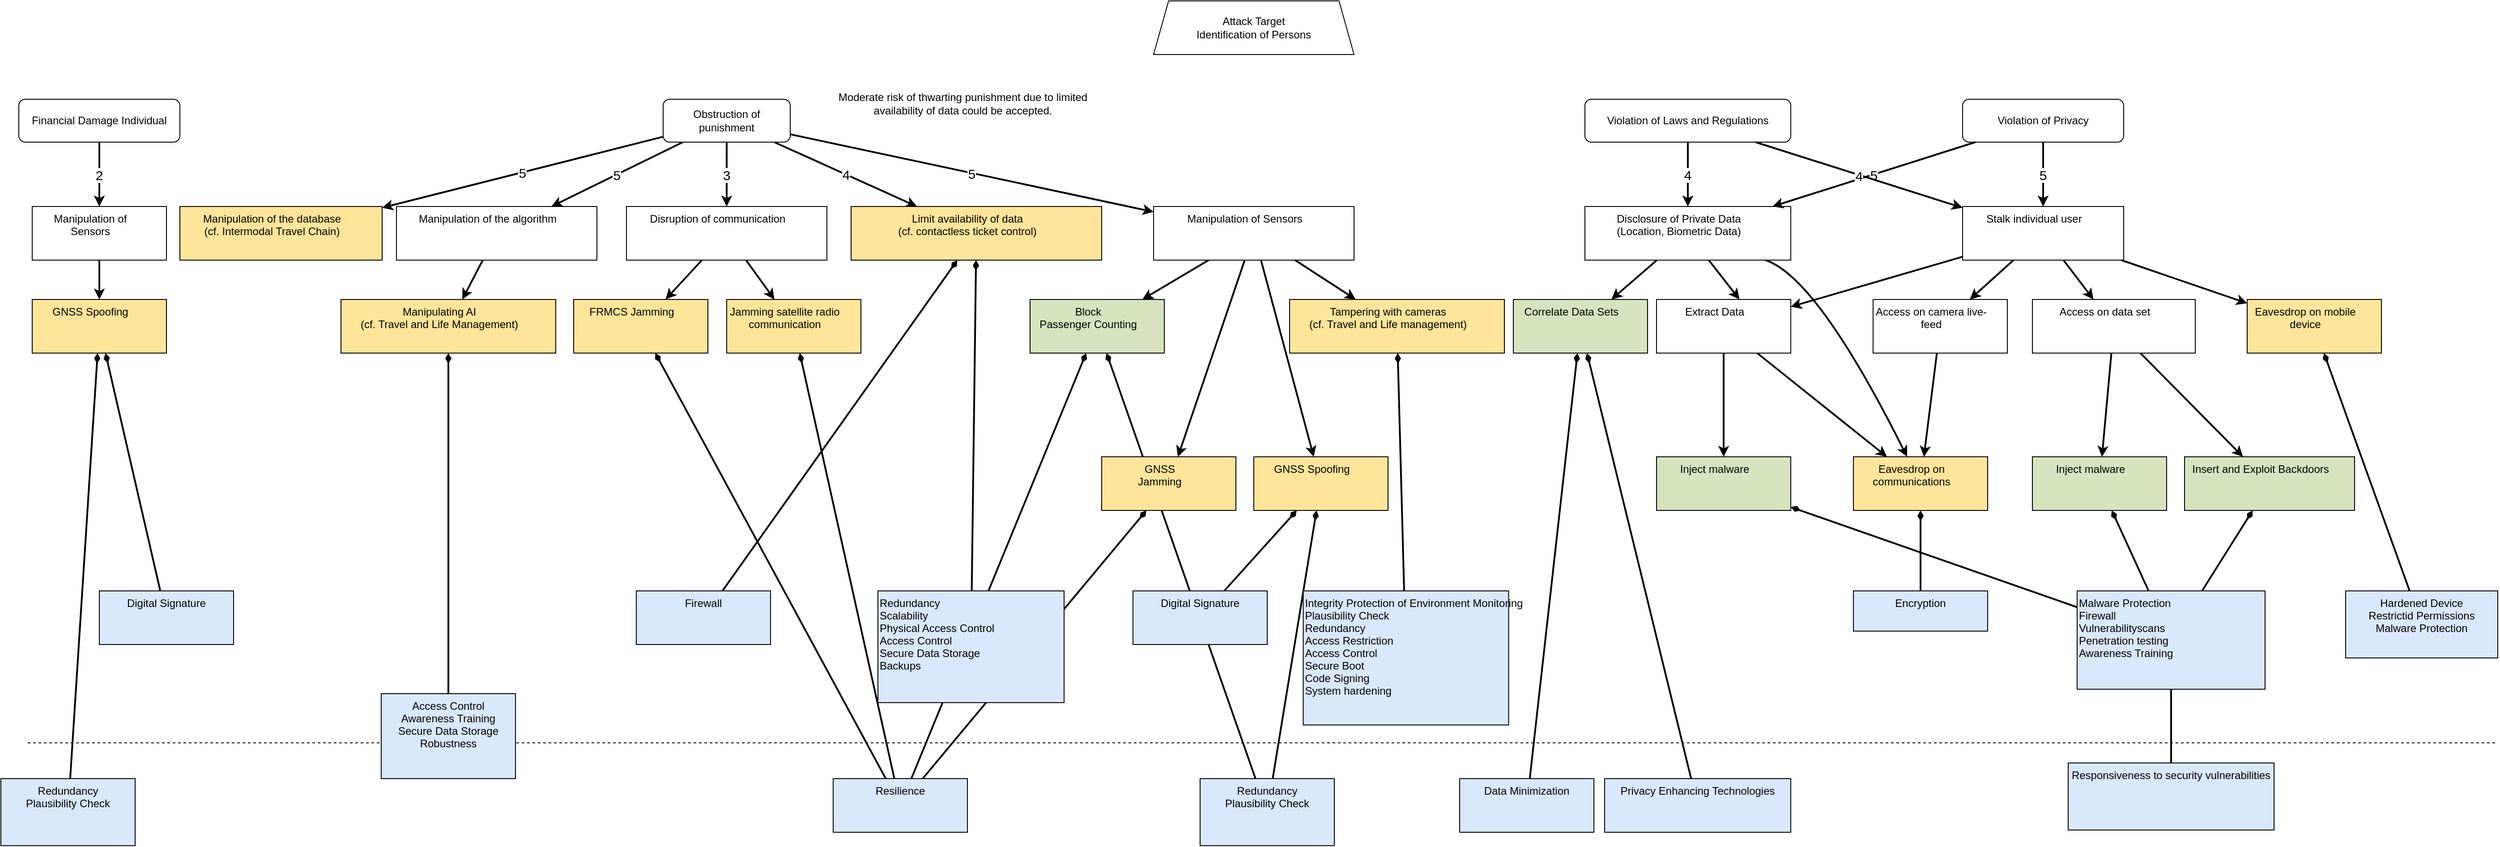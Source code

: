 <mxfile compressed="false" version="22.1.16" type="device">
  <diagram id="RxJtX9lFTIAGIyw0CZ4D" name="Page-1">
    <mxGraphModel dx="1434" dy="836" grid="1" gridSize="10" guides="1" tooltips="1" connect="1" arrows="1" fold="1" page="1" pageScale="1" pageWidth="850" pageHeight="1100" math="0" shadow="0">
      <root>
        <object tooltip="" id="0">
          <ag_global_attributes>
            <ag_global_attribute name="Resources" value="" iconName="hammer" min="0" max="5" />
            <ag_global_attribute name="Knowledge" value="" iconName="lightbulb" min="0" max="5" />
            <ag_global_attribute name="Location" value="" iconName="map_pin_ellipse" min="0" max="1" />
            <ag_global_attribute name="Impact" value="" iconName="flame" min="0" max="5" />
          </ag_global_attributes>
          <ag_attributes />
          <ag_computed_attributes />
          <ag_aggregation_functions>
            <ag_aggregation_function name="default" id="6b1d22791hih8" default="activity_w;link" fn="function (collection) { &#10;    var result = null; &#10;    if (collection.childAttributes.length == 1) { &#10;        result = collection.childAttributes[0].attributes;&#10;        result._marking = collection.childAttributes[0].id;&#10;    } else { &#10;        var candidates = []; &#10;        var worstValue = 0; &#10;        collection.childAttributes.forEach(function(child) { &#10;            var value = parseInt(child.computedAttribute); &#10;            if (value &gt; worstValue) { &#10;                worstValue = value; &#10;                candidates = []; &#10;                candidates.push(child); &#10;            } else if (value == worstValue) { &#10;                candidates.push(child); &#10;            } &#10;        }); &#10;        var tiebreaker = function(candidates, name, max) { &#10;            var min_value = max; &#10;            candidates.forEach(function(node) { &#10;                min_value = Math.min(min_value, node.attributes[name]); &#10;            }); &#10;            result = []; &#10;            candidates.forEach(function(node) { &#10;                if (node.attributes[name] == min_value) { &#10;                    result.push(node); &#10;                } &#10;            }); &#10;            return result; &#10;        }; &#10;        if (candidates.length &gt; 1) { &#10;            candidates = tiebreaker(candidates, &quot;Resources&quot;, collection.globalAttributes[&quot;Resources&quot;].max); &#10;            if (candidates.length &gt; 1) { &#10;                candidates = tiebreaker(candidates, &quot;Knowledge&quot;, collection.globalAttributes[&quot;Knowledge&quot;].max); &#10;            } &#10;        } &#10;        result = candidates[0].attributes;&#10;        result._marking = candidates[0].id;&#10;    } &#10;    return result; &#10;}" />
            <ag_aggregation_function name="AND" id="gf0d4f199018" default="and" fn="function (collection) { &#10;    var result = {}; &#10;    var ids = [];&#10;    collection.childAttributes.forEach(function(child) { &#10;    for (var attribute in child.attributes) { &#10;            if (attribute in result) { &#10;                result[attribute] += parseInt(child.attributes[attribute]); &#10;            } else { &#10;                result[attribute] = parseInt(child.attributes[attribute]); &#10;            } &#10;        }&#10;        ids.push(child.id);&#10;    }); &#10;    for (var attribute in result) { &#10;        if (attribute in collection.globalAttributes) { &#10;            result[attribute] = Math.min(collection.globalAttributes[attribute].max, result[attribute]); &#10;        } &#10;    }&#10;    result._marking = ids.join(&quot;;&quot;);&#10;    return result; &#10;}" />
            <ag_aggregation_function name="Security Control" id="73f575i0ghij5" default="activity_g;activity_y" fn="function (collection) { &#10;    var result = {}; &#10;    for (var attribute in collection.localAttributes) { &#10;        result[attribute] = parseInt(collection.localAttributes[attribute]); &#10;    } &#10;    collection.childAttributes.forEach(function(child) { &#10;        for (var attribute in child.attributes) { &#10;            if (attribute in collection.globalAttributes) { &#10;                if (attribute in result) { &#10;                    result[attribute] += parseInt(child.attributes[attribute]); &#10;                } &#10;            } &#10;        } &#10;    }); &#10;    for (var attribute in result) { &#10;        if (attribute in collection.globalAttributes) { &#10;            result[attribute] = Math.min(collection.globalAttributes[attribute].max, result[attribute]); &#10;        } &#10;    } &#10;    return result; &#10;}" />
            <ag_aggregation_function name="Risk" id="egf49jfgj408" default="consequence" fn="function (collection) {  &#10;    var maxRisk = &quot;L&quot;; &#10;    var matrix = [ &#10;        [&quot;L&quot;, &quot;L&quot;, &quot;L&quot;, &quot;L&quot;, &quot;L&quot;], &#10;        [&quot;L&quot;, &quot;L&quot;, &quot;M&quot;, &quot;M&quot;, &quot;M&quot;], &#10;        [&quot;L&quot;, &quot;M&quot;, &quot;M&quot;, &quot;S&quot;, &quot;S&quot;], &#10;        [&quot;L&quot;, &quot;M&quot;, &quot;S&quot;, &quot;V&quot;, &quot;V&quot;], &#10;        [&quot;L&quot;, &quot;M&quot;, &quot;S&quot;, &quot;V&quot;, &quot;V&quot;], &#10;    ];&#10;    var updatedImpacts = [];&#10;    var ids = [];&#10; &#10;    var compareRisk = function(risk1, risk2) { &#10;        /*&#10;        * Returns:&#10;        *  - Null: if one of the parameters is not a character representing a risk&#10;        *  - Negativ integer: if risk1 &lt; risk2&#10;        *  - Zero: if risks are equal&#10;        *  - Positive integer: if risk1 &gt; risk2&#10;        */&#10;        var values = [&quot;L&quot;, &quot;M&quot;, &quot;S&quot;, &quot;V&quot;]; &#10;        var index_risk1 = values.indexOf(risk1); &#10;        var index_risk2 = values.indexOf(risk2); &#10; &#10;        if (index_risk1 == -1 || index_risk2 == -1) { &#10;            return null; &#10;        } &#10;        return index_risk1 - index_risk2; &#10; &#10;    } &#10;     &#10;    collection.childAttributes.forEach(function(child) {  &#10;        var impact = 1;  &#10;        if (child.edgeWeight !== null) {  &#10;            impact = parseInt(child.edgeWeight);  &#10;        }&#10;        var _impact = parseInt(child.attributes._impact) || 0;&#10;        impact = Math.max(impact - _impact, 1);&#10;        updatedImpacts.push(child.id + ':' + impact);&#10;        var af = parseInt(child.computedAttribute) || parseInt(child.attributes._af);&#10;        risk = matrix[af - 1][impact - 1];&#10;        result = compareRisk(risk, maxRisk);&#10;        if (result &gt; 0) { &#10;            maxRisk = risk;&#10;            ids = [child.id];&#10;        } else if (result == 0){&#10;            ids.push(child.id);&#10;        }&#10;    });  &#10;  &#10;    var result = {'_risk': maxRisk, &quot;_marking&quot;: ids.join(&quot;;&quot;)};&#10;    if (updatedImpacts.length &gt; 0) {&#10;        result._weight = updatedImpacts.join(';');&#10;    }&#10;    return result;&#10;}" />
            <ag_aggregation_function name="Impact" id="397423adceb0f" default="" fn="function(collection) {&#10;    var impact = 0;&#10;    var result = {}&#10;    &#10;    collection.childAttributes.forEach(function(child) {&#10;        if (&quot;Impact&quot; in child.attributes) {&#10;            impact += parseInt(child.attributes[&quot;Impact&quot;]);&#10;        } else if (&quot;Resources&quot; in child.attributes &amp;&amp; &quot;Knowledge&quot; in child.attributes &amp;&amp; &quot;Location&quot; in child.attributes) {&#10;            result._af = child.computedAttribute&#10;            result._marking = child.id;&#10;        }&#10;    });&#10;    result._impact = Math.min(impact, collection.globalAttributes[&quot;Impact&quot;].max);&#10;    &#10;    return result;&#10;}" />
          </ag_aggregation_functions>
          <ag_computed_attributes_functions>
            <ag_computed_attributes_function name="default" id="dbg60ff69g9a" default="activity_w;activity_g;activity_y" fn="function (collection) { &#10;    var colorMatrix = {&#10;        5: {&quot;fillColor&quot;: &quot;#cc0000&quot;, &quot;fontColor&quot;: &quot;#ffffff&quot;},&#10;        4: {&quot;fillColor&quot;: &quot;#ff4000&quot;, &quot;fontColor&quot;: &quot;#ffffff&quot;},&#10;        3: {&quot;fillColor&quot;: &quot;#ffdd00&quot;, &quot;fontColor&quot;: &quot;#000000&quot;},&#10;        2: {&quot;fillColor&quot;: &quot;#d4ff00&quot;, &quot;fontColor&quot;: &quot;#000000&quot;},&#10;        1: {&quot;fillColor&quot;: &quot;#40ff00&quot;, &quot;fontColor&quot;: &quot;#000000&quot;}&#10;    }&#10;    var matrix = [ &#10;        [5, 5, 4, 3, 2], &#10;        [5, 4, 4, 3, 2], &#10;        [5, 4, 4, 3, 2], &#10;        [4, 3, 3, 2, 1], &#10;        [3, 2, 2, 1, 1], &#10;    ];&#10;    var result = {};&#10;    &#10;    if (&quot;Knowledge&quot; in collection.cellAttributes &amp;&amp; &quot;Resources&quot; in collection.cellAttributes) {&#10;        var knowledgeIndex = parseInt(collection.cellAttributes[&quot;Knowledge&quot;]) - 1; &#10;        var resourcesIndex = parseInt(collection.cellAttributes[&quot;Resources&quot;]) - 1;&#10;        &#10;        var value = Math.min(5, &#10;            Math.max(collection.globalAttributes[&quot;Location&quot;].max, &#10;                Math.max( matrix[knowledgeIndex][resourcesIndex] - parseInt(collection.cellAttributes[&quot;Location&quot;])) &#10;            ));&#10;        result = colorMatrix[value] || result;&#10;        result[&quot;value&quot;] = value;&#10;    }&#10;    &#10;    return result;&#10;}" />
            <ag_computed_attributes_function name="Risk" id="6c831697g9i0a" default="" fn="function(collection){&#10;    var riskMatrix = {&#10;        &quot;V&quot;: {&quot;fillColor&quot;: &quot;#cc0000&quot;, &quot;fontColor&quot;: &quot;#ffffff&quot;},&#10;        &quot;S&quot;: {&quot;fillColor&quot;: &quot;#ff4000&quot;, &quot;fontColor&quot;: &quot;#ffffff&quot;},&#10;        &quot;M&quot;: {&quot;fillColor&quot;: &quot;#ffdd00&quot;, &quot;fontColor&quot;: &quot;#000000&quot;},&#10;        &quot;L&quot;: {&quot;fillColor&quot;: &quot;#40ff00&quot;, &quot;fontColor&quot;: &quot;#000000&quot;},&#10;    };&#10;    var result = {};&#10;    &#10;    if (&quot;_risk&quot; in collection.cellAttributes) {&#10;        var risk = collection.cellAttributes[&quot;_risk&quot;];&#10;        result = riskMatrix[risk] || result;&#10;        result[&quot;value&quot;] = risk;&#10;    }&#10;    &#10;    return result; &#10;}" />
          </ag_computed_attributes_functions>
          <mxCell />
        </object>
        <object id="1">
          <ag_attributes />
          <ag_computed_attributes />
          <mxCell parent="0" />
        </object>
        <object label="Attack Target&#10;Identification of Persons" id="ji5RjDv_zK_iG7Rdj1NN-1">
          <ag_attributes />
          <ag_computed_attributes />
          <mxCell style="whiteSpace=wrap;shape=trapezoid;size=0.075;" parent="1" vertex="1">
            <mxGeometry x="1298" y="90" width="224" height="60" as="geometry" />
          </mxCell>
        </object>
        <object label="Violation of Laws and Regulations" id="ji5RjDv_zK_iG7Rdj1NN-2">
          <ag_attributes _risk="L" _marking="ji5RjDv_zK_iG7Rdj1NN-17;ji5RjDv_zK_iG7Rdj1NN-5" _weight="ji5RjDv_zK_iG7Rdj1NN-17:4;ji5RjDv_zK_iG7Rdj1NN-5:4" />
          <ag_computed_attributes fillColor="#40ff00" fontColor="#000000" value="L" />
          <ag_aggregation_function_reference ag_aggregation_function_reference="egf49jfgj408" />
          <ag_computed_attributes_function_reference ag_computed_attributes_function_reference="6c831697g9i0a" />
          <mxCell style="verticalAlign=middle;align=center;fillColor=#FFFFFF;gradientColor=none;labelBackgroundColor=none;rounded=1;whiteSpace=wrap;shape=attackgraphs.node;" parent="1" vertex="1">
            <mxGeometry x="1780" y="200" width="230" height="48" as="geometry" />
          </mxCell>
        </object>
        <object label="Violation of Privacy" id="ji5RjDv_zK_iG7Rdj1NN-3">
          <ag_attributes _risk="L" _marking="ji5RjDv_zK_iG7Rdj1NN-5;ji5RjDv_zK_iG7Rdj1NN-17" _weight="ji5RjDv_zK_iG7Rdj1NN-5:5;ji5RjDv_zK_iG7Rdj1NN-17:5" />
          <ag_computed_attributes fillColor="#40ff00" fontColor="#000000" value="L" />
          <ag_aggregation_function_reference ag_aggregation_function_reference="egf49jfgj408" />
          <ag_computed_attributes_function_reference ag_computed_attributes_function_reference="6c831697g9i0a" />
          <mxCell style="verticalAlign=middle;align=center;fillColor=#FFFFFF;gradientColor=none;labelBackgroundColor=none;rounded=1;whiteSpace=wrap;shape=attackgraphs.node;" parent="1" vertex="1">
            <mxGeometry x="2202" y="200" width="180" height="48" as="geometry" />
          </mxCell>
        </object>
        <object label="Stalk individual user" id="ji5RjDv_zK_iG7Rdj1NN-5">
          <ag_attributes label="NaN" Resources="5" Knowledge="5" Location="0" _marking="ji5RjDv_zK_iG7Rdj1NN-6" />
          <ag_computed_attributes fillColor="#40ff00" fontColor="#000000" value="1" />
          <ag_aggregation_function_reference ag_aggregation_function_reference="6b1d22791hih8" />
          <ag_computed_attributes_function_reference ag_computed_attributes_function_reference="dbg60ff69g9a" />
          <mxCell style="verticalAlign=top;align=center;fillColor=#FFFFFF;gradientColor=none;labelBackgroundColor=none;rounded=0;whiteSpace=wrap;shape=attackgraphs.node;spacingRight=20;" parent="1" vertex="1">
            <mxGeometry x="2202" y="320" width="180" height="60" as="geometry" />
          </mxCell>
        </object>
        <object label="Access on camera live-feed" id="ji5RjDv_zK_iG7Rdj1NN-6">
          <ag_attributes label="NaN" Resources="5" Knowledge="5" Location="0" _marking="ji5RjDv_zK_iG7Rdj1NN-10" />
          <ag_computed_attributes fillColor="#40ff00" fontColor="#000000" value="1" />
          <ag_aggregation_function_reference ag_aggregation_function_reference="6b1d22791hih8" />
          <ag_computed_attributes_function_reference ag_computed_attributes_function_reference="dbg60ff69g9a" />
          <mxCell style="verticalAlign=top;align=center;fillColor=#FFFFFF;gradientColor=none;labelBackgroundColor=none;rounded=0;whiteSpace=wrap;shape=attackgraphs.node;spacingRight=20;" parent="1" vertex="1">
            <mxGeometry x="2102" y="424" width="150" height="60" as="geometry" />
          </mxCell>
        </object>
        <object label="Access on data set" id="ji5RjDv_zK_iG7Rdj1NN-7">
          <ag_attributes label="NaN" Resources="5" Knowledge="5" Location="0" _marking="ji5RjDv_zK_iG7Rdj1NN-13" />
          <ag_computed_attributes fillColor="#40ff00" fontColor="#000000" value="1" />
          <ag_aggregation_function_reference ag_aggregation_function_reference="6b1d22791hih8" />
          <ag_computed_attributes_function_reference ag_computed_attributes_function_reference="dbg60ff69g9a" />
          <mxCell style="verticalAlign=top;align=center;fillColor=#FFFFFF;gradientColor=none;labelBackgroundColor=none;rounded=0;whiteSpace=wrap;shape=attackgraphs.node;spacingRight=20;" parent="1" vertex="1">
            <mxGeometry x="2280" y="424" width="182" height="60" as="geometry" />
          </mxCell>
        </object>
        <object label="" id="ji5RjDv_zK_iG7Rdj1NN-8">
          <ag_attributes />
          <ag_computed_attributes />
          <mxCell style="endArrow=classic;rounded=0;strokeWidth=2;strokeColor=#000000;verticalAlign=top;spacingRight=20;" parent="1" source="ji5RjDv_zK_iG7Rdj1NN-5" target="ji5RjDv_zK_iG7Rdj1NN-6" edge="1">
            <mxGeometry width="50" height="50" relative="1" as="geometry">
              <mxPoint x="2212" y="266" as="sourcePoint" />
              <mxPoint x="2212" y="328" as="targetPoint" />
            </mxGeometry>
          </mxCell>
        </object>
        <object label="" id="ji5RjDv_zK_iG7Rdj1NN-9">
          <ag_attributes />
          <ag_computed_attributes />
          <mxCell style="endArrow=classic;rounded=0;strokeWidth=2;strokeColor=#000000;verticalAlign=top;spacingRight=20;" parent="1" source="ji5RjDv_zK_iG7Rdj1NN-5" target="ji5RjDv_zK_iG7Rdj1NN-7" edge="1">
            <mxGeometry width="50" height="50" relative="1" as="geometry">
              <mxPoint x="2210.154" y="376" as="sourcePoint" />
              <mxPoint x="2203.846" y="458" as="targetPoint" />
            </mxGeometry>
          </mxCell>
        </object>
        <object label="Eavesdrop on communications" Resources="3" Knowledge="3" Location="0" id="ji5RjDv_zK_iG7Rdj1NN-10">
          <ag_attributes label="NaN" Resources="5" Knowledge="5" Location="0" />
          <ag_computed_attributes fillColor="#40ff00" fontColor="#000000" value="1" />
          <ag_computed_attributes_function_reference ag_computed_attributes_function_reference="dbg60ff69g9a" />
          <ag_aggregation_function_reference ag_aggregation_function_reference="73f575i0ghij5" />
          <mxCell style="verticalAlign=top;align=center;fillColor=#fee599;gradientColor=none;labelBackgroundColor=none;rounded=0;whiteSpace=wrap;shape=attackgraphs.node;spacingRight=20;" parent="1" vertex="1">
            <mxGeometry x="2080" y="600" width="150" height="60" as="geometry" />
          </mxCell>
        </object>
        <object label="" id="ji5RjDv_zK_iG7Rdj1NN-11">
          <ag_attributes />
          <ag_computed_attributes />
          <mxCell style="endArrow=classic;rounded=0;strokeWidth=2;strokeColor=#000000;verticalAlign=top;spacingRight=20;" parent="1" source="ji5RjDv_zK_iG7Rdj1NN-6" target="ji5RjDv_zK_iG7Rdj1NN-10" edge="1">
            <mxGeometry width="50" height="50" relative="1" as="geometry">
              <mxPoint x="2283.25" y="378" as="sourcePoint" />
              <mxPoint x="2220.75" y="458" as="targetPoint" />
            </mxGeometry>
          </mxCell>
        </object>
        <object label="Insert and Exploit Backdoors" Resources="3" Knowledge="3" Location="0" id="ji5RjDv_zK_iG7Rdj1NN-12">
          <ag_attributes label="NaN" Resources="5" Knowledge="5" Location="0" />
          <ag_computed_attributes fillColor="#40ff00" fontColor="#000000" value="1" />
          <ag_computed_attributes_function_reference ag_computed_attributes_function_reference="dbg60ff69g9a" />
          <ag_aggregation_function_reference ag_aggregation_function_reference="73f575i0ghij5" />
          <mxCell style="verticalAlign=top;align=center;fillColor=#d7e3bf;gradientColor=none;labelBackgroundColor=none;rounded=0;whiteSpace=wrap;shape=attackgraphs.node;spacingRight=20;" parent="1" vertex="1">
            <mxGeometry x="2450" y="600" width="190" height="60" as="geometry" />
          </mxCell>
        </object>
        <object label="Inject malware" Resources="3" Knowledge="3" Location="0" id="ji5RjDv_zK_iG7Rdj1NN-13">
          <ag_attributes label="NaN" Resources="5" Knowledge="5" Location="0" />
          <ag_computed_attributes fillColor="#40ff00" fontColor="#000000" value="1" />
          <ag_computed_attributes_function_reference ag_computed_attributes_function_reference="dbg60ff69g9a" />
          <ag_aggregation_function_reference ag_aggregation_function_reference="73f575i0ghij5" />
          <mxCell style="verticalAlign=top;align=center;fillColor=#d7e3bf;gradientColor=none;labelBackgroundColor=none;rounded=0;whiteSpace=wrap;shape=attackgraphs.node;spacingRight=20;" parent="1" vertex="1">
            <mxGeometry x="2280" y="600" width="150" height="60" as="geometry" />
          </mxCell>
        </object>
        <object label="" id="ji5RjDv_zK_iG7Rdj1NN-14">
          <ag_attributes />
          <ag_computed_attributes />
          <mxCell style="endArrow=classic;rounded=0;strokeWidth=2;strokeColor=#000000;verticalAlign=top;spacingRight=20;" parent="1" source="ji5RjDv_zK_iG7Rdj1NN-7" target="ji5RjDv_zK_iG7Rdj1NN-13" edge="1">
            <mxGeometry width="50" height="50" relative="1" as="geometry">
              <mxPoint x="2202" y="506" as="sourcePoint" />
              <mxPoint x="2202" y="569" as="targetPoint" />
            </mxGeometry>
          </mxCell>
        </object>
        <object label="" id="ji5RjDv_zK_iG7Rdj1NN-15">
          <ag_attributes />
          <ag_computed_attributes />
          <mxCell style="endArrow=classic;rounded=0;strokeWidth=2;strokeColor=#000000;verticalAlign=top;spacingRight=20;" parent="1" source="ji5RjDv_zK_iG7Rdj1NN-7" target="ji5RjDv_zK_iG7Rdj1NN-12" edge="1">
            <mxGeometry width="50" height="50" relative="1" as="geometry">
              <mxPoint x="2212" y="516" as="sourcePoint" />
              <mxPoint x="2212" y="579" as="targetPoint" />
            </mxGeometry>
          </mxCell>
        </object>
        <object label="5" id="ji5RjDv_zK_iG7Rdj1NN-16">
          <ag_attributes />
          <ag_computed_attributes />
          <mxCell style="endArrow=classic;rounded=0;strokeWidth=2;strokeColor=#000000;fontSize=15;" parent="1" source="ji5RjDv_zK_iG7Rdj1NN-3" target="ji5RjDv_zK_iG7Rdj1NN-5" edge="1">
            <mxGeometry width="50" height="50" relative="1" as="geometry">
              <mxPoint x="2283.25" y="378" as="sourcePoint" />
              <mxPoint x="2220.75" y="458" as="targetPoint" />
            </mxGeometry>
          </mxCell>
        </object>
        <object label="Disclosure of Private Data&#10;(Location, Biometric Data)" id="ji5RjDv_zK_iG7Rdj1NN-17">
          <ag_attributes label="NaN" Resources="4" Knowledge="5" Location="0" _marking="ji5RjDv_zK_iG7Rdj1NN-23" />
          <ag_computed_attributes fillColor="#40ff00" fontColor="#000000" value="1" />
          <ag_aggregation_function_reference ag_aggregation_function_reference="6b1d22791hih8" />
          <ag_computed_attributes_function_reference ag_computed_attributes_function_reference="dbg60ff69g9a" />
          <mxCell style="verticalAlign=top;align=center;fillColor=#FFFFFF;gradientColor=none;labelBackgroundColor=none;rounded=0;whiteSpace=wrap;shape=attackgraphs.node;spacingRight=20;" parent="1" vertex="1">
            <mxGeometry x="1780" y="320" width="230" height="60" as="geometry" />
          </mxCell>
        </object>
        <object label="Extract Data" id="ji5RjDv_zK_iG7Rdj1NN-18">
          <ag_attributes label="NaN" Resources="5" Knowledge="5" Location="0" _marking="ji5RjDv_zK_iG7Rdj1NN-25" />
          <ag_computed_attributes fillColor="#40ff00" fontColor="#000000" value="1" />
          <ag_computed_attributes_function_reference ag_computed_attributes_function_reference="dbg60ff69g9a" />
          <ag_aggregation_function_reference ag_aggregation_function_reference="6b1d22791hih8" />
          <mxCell style="verticalAlign=top;align=center;fillColor=#FFFFFF;gradientColor=none;labelBackgroundColor=none;rounded=0;whiteSpace=wrap;shape=attackgraphs.node;spacingRight=20;" parent="1" vertex="1">
            <mxGeometry x="1860" y="424" width="150" height="60" as="geometry" />
          </mxCell>
        </object>
        <object label="" id="ji5RjDv_zK_iG7Rdj1NN-19">
          <ag_attributes />
          <ag_computed_attributes />
          <mxCell style="edgeStyle=none;startArrow=none;endArrow=classic;spacingTop=0;spacingBottom=0;spacingLeft=0;spacingRight=20;verticalAlign=top;labelBackgroundColor=#ffffff;rounded=0;align=center;entryX=0.618;entryY=0;entryDx=0;entryDy=0;entryPerimeter=0;startFill=0;endFill=1;strokeWidth=2;strokeColor=#000000;" parent="1" source="ji5RjDv_zK_iG7Rdj1NN-17" target="ji5RjDv_zK_iG7Rdj1NN-18" edge="1">
            <mxGeometry relative="1" as="geometry">
              <mxPoint y="-1" as="offset" />
              <Array as="points" />
              <mxPoint x="1613.5" y="436.5" as="sourcePoint" />
            </mxGeometry>
          </mxCell>
        </object>
        <object id="ji5RjDv_zK_iG7Rdj1NN-20">
          <ag_attributes />
          <ag_computed_attributes />
          <mxCell style="edgeStyle=none;startArrow=none;endArrow=classic;spacingTop=0;spacingBottom=0;spacingLeft=0;spacingRight=20;verticalAlign=top;labelBackgroundColor=#ffffff;startFill=0;endFill=1;strokeWidth=2;strokeColor=#000000;curved=1;" parent="1" source="ji5RjDv_zK_iG7Rdj1NN-17" target="ji5RjDv_zK_iG7Rdj1NN-10" edge="1">
            <mxGeometry relative="1" as="geometry">
              <mxPoint x="-1" y="-1" as="offset" />
              <Array as="points">
                <mxPoint x="2040" y="400" />
              </Array>
              <mxPoint x="1653.5" y="436.5" as="sourcePoint" />
              <mxPoint x="1902" y="530" as="targetPoint" />
            </mxGeometry>
          </mxCell>
        </object>
        <object label="" id="ji5RjDv_zK_iG7Rdj1NN-21">
          <ag_attributes />
          <ag_computed_attributes />
          <mxCell style="endArrow=classic;startArrow=none;startFill=0;endFill=1;strokeWidth=2;strokeColor=#000000;verticalAlign=top;spacingRight=20;" parent="1" source="ji5RjDv_zK_iG7Rdj1NN-17" target="ji5RjDv_zK_iG7Rdj1NN-23" edge="1">
            <mxGeometry width="50" height="50" relative="1" as="geometry">
              <mxPoint x="1702.5" y="458.5" as="sourcePoint" />
              <mxPoint x="2046.883" y="518.5" as="targetPoint" />
            </mxGeometry>
          </mxCell>
        </object>
        <object label="Correlate Data Sets" Resources="1" Knowledge="2" Location="0" id="ji5RjDv_zK_iG7Rdj1NN-23">
          <ag_attributes label="NaN" Resources="4" Knowledge="5" Location="0" />
          <ag_computed_attributes fillColor="#40ff00" fontColor="#000000" value="1" />
          <ag_computed_attributes_function_reference ag_computed_attributes_function_reference="dbg60ff69g9a" />
          <ag_aggregation_function_reference ag_aggregation_function_reference="73f575i0ghij5" />
          <mxCell style="verticalAlign=top;align=center;fillColor=#d7e3bf;gradientColor=none;labelBackgroundColor=none;rounded=0;whiteSpace=wrap;shape=attackgraphs.node;spacingRight=20;" parent="1" vertex="1">
            <mxGeometry x="1700" y="424" width="150" height="60" as="geometry" />
          </mxCell>
        </object>
        <object label="4" id="ji5RjDv_zK_iG7Rdj1NN-24">
          <ag_attributes />
          <ag_computed_attributes />
          <mxCell style="endArrow=classic;rounded=0;strokeWidth=2;strokeColor=#000000;fontSize=15;" parent="1" source="ji5RjDv_zK_iG7Rdj1NN-2" target="ji5RjDv_zK_iG7Rdj1NN-17" edge="1">
            <mxGeometry width="50" height="50" relative="1" as="geometry">
              <mxPoint x="2284.4" y="258" as="sourcePoint" />
              <mxPoint x="2297.6" y="330" as="targetPoint" />
            </mxGeometry>
          </mxCell>
        </object>
        <object label="Inject malware" Resources="3" Knowledge="3" Location="0" id="ji5RjDv_zK_iG7Rdj1NN-25">
          <ag_attributes label="NaN" Resources="5" Knowledge="5" Location="0" />
          <ag_computed_attributes fillColor="#40ff00" fontColor="#000000" value="1" />
          <ag_computed_attributes_function_reference ag_computed_attributes_function_reference="dbg60ff69g9a" />
          <ag_aggregation_function_reference ag_aggregation_function_reference="73f575i0ghij5" />
          <mxCell style="verticalAlign=top;align=center;fillColor=#d7e3bf;gradientColor=none;labelBackgroundColor=none;rounded=0;whiteSpace=wrap;shape=attackgraphs.node;spacingRight=20;" parent="1" vertex="1">
            <mxGeometry x="1860" y="600" width="150" height="60" as="geometry" />
          </mxCell>
        </object>
        <object label="" id="ji5RjDv_zK_iG7Rdj1NN-26">
          <ag_attributes />
          <ag_computed_attributes />
          <mxCell style="edgeStyle=none;startArrow=none;endArrow=classic;spacingTop=0;spacingBottom=0;spacingLeft=0;spacingRight=20;verticalAlign=top;labelBackgroundColor=#ffffff;rounded=0;align=center;startFill=0;endFill=1;strokeWidth=2;strokeColor=#000000;" parent="1" source="ji5RjDv_zK_iG7Rdj1NN-18" target="ji5RjDv_zK_iG7Rdj1NN-25" edge="1">
            <mxGeometry relative="1" as="geometry">
              <mxPoint y="-1" as="offset" />
              <Array as="points" />
              <mxPoint x="1936.692" y="378" as="sourcePoint" />
              <mxPoint x="1959" y="458" as="targetPoint" />
            </mxGeometry>
          </mxCell>
        </object>
        <object label="" id="ji5RjDv_zK_iG7Rdj1NN-27">
          <ag_attributes />
          <ag_computed_attributes />
          <mxCell style="edgeStyle=none;startArrow=none;endArrow=classic;spacingTop=0;spacingBottom=0;spacingLeft=0;spacingRight=20;verticalAlign=top;labelBackgroundColor=#ffffff;rounded=0;align=center;startFill=0;endFill=1;strokeWidth=2;strokeColor=#000000;" parent="1" source="ji5RjDv_zK_iG7Rdj1NN-18" target="ji5RjDv_zK_iG7Rdj1NN-10" edge="1">
            <mxGeometry relative="1" as="geometry">
              <mxPoint y="-1" as="offset" />
              <Array as="points" />
              <mxPoint x="1890" y="540" as="sourcePoint" />
              <mxPoint x="1969" y="468" as="targetPoint" />
            </mxGeometry>
          </mxCell>
        </object>
        <object label="5" id="ji5RjDv_zK_iG7Rdj1NN-28">
          <ag_attributes />
          <ag_computed_attributes />
          <mxCell style="endArrow=classic;rounded=0;strokeWidth=2;strokeColor=#000000;fontSize=15;" parent="1" source="ji5RjDv_zK_iG7Rdj1NN-3" target="ji5RjDv_zK_iG7Rdj1NN-17" edge="1">
            <mxGeometry width="50" height="50" relative="1" as="geometry">
              <mxPoint x="1930" y="258" as="sourcePoint" />
              <mxPoint x="1930" y="330" as="targetPoint" />
            </mxGeometry>
          </mxCell>
        </object>
        <object label="4" id="ji5RjDv_zK_iG7Rdj1NN-29">
          <ag_attributes />
          <ag_computed_attributes />
          <mxCell style="endArrow=classic;rounded=0;strokeWidth=2;strokeColor=#000000;fontSize=15;" parent="1" source="ji5RjDv_zK_iG7Rdj1NN-2" target="ji5RjDv_zK_iG7Rdj1NN-5" edge="1">
            <mxGeometry width="50" height="50" relative="1" as="geometry">
              <mxPoint x="1940" y="268" as="sourcePoint" />
              <mxPoint x="1940" y="340" as="targetPoint" />
            </mxGeometry>
          </mxCell>
        </object>
        <object label="" id="ji5RjDv_zK_iG7Rdj1NN-30">
          <ag_attributes />
          <ag_computed_attributes />
          <mxCell style="endArrow=classic;rounded=0;strokeWidth=2;strokeColor=#000000;verticalAlign=top;spacingRight=20;" parent="1" source="ji5RjDv_zK_iG7Rdj1NN-5" target="ji5RjDv_zK_iG7Rdj1NN-18" edge="1">
            <mxGeometry width="50" height="50" relative="1" as="geometry">
              <mxPoint x="2283.25" y="378" as="sourcePoint" />
              <mxPoint x="2220.75" y="458" as="targetPoint" />
            </mxGeometry>
          </mxCell>
        </object>
        <object label="Tampering with cameras&#10;(cf. Travel and Life management)" Resources="3" Knowledge="3" Location="0" id="ji5RjDv_zK_iG7Rdj1NN-31">
          <ag_attributes label="NaN" Resources="5" Knowledge="5" Location="0" />
          <ag_computed_attributes fillColor="#40ff00" fontColor="#000000" value="1" />
          <ag_aggregation_function_reference ag_aggregation_function_reference="73f575i0ghij5" />
          <ag_computed_attributes_function_reference ag_computed_attributes_function_reference="dbg60ff69g9a" />
          <mxCell style="verticalAlign=top;align=center;fillColor=#fee599;gradientColor=none;labelBackgroundColor=none;rounded=0;whiteSpace=wrap;shape=attackgraphs.node;spacingRight=20;" parent="1" vertex="1">
            <mxGeometry x="1450" y="424" width="240" height="60" as="geometry" />
          </mxCell>
        </object>
        <object label="Limit availability of data&#10;(cf. contactless ticket control)" Resources="2" Knowledge="2" Location="0" id="ji5RjDv_zK_iG7Rdj1NN-32">
          <ag_attributes label="NaN" Resources="5" Knowledge="4" Location="0" />
          <ag_computed_attributes fillColor="#40ff00" fontColor="#000000" value="1" />
          <ag_aggregation_function_reference ag_aggregation_function_reference="73f575i0ghij5" />
          <ag_computed_attributes_function_reference ag_computed_attributes_function_reference="dbg60ff69g9a" />
          <ag_enabled ag_enabled="1" />
          <mxCell style="verticalAlign=top;align=center;fillColor=#fee599;gradientColor=none;labelBackgroundColor=none;rounded=0;whiteSpace=wrap;shape=attackgraphs.node;spacingRight=20;" parent="1" vertex="1">
            <mxGeometry x="960" y="320" width="280" height="60" as="geometry" />
          </mxCell>
        </object>
        <object label="5" id="ji5RjDv_zK_iG7Rdj1NN-41">
          <ag_attributes />
          <ag_computed_attributes />
          <mxCell style="endArrow=classic;rounded=0;strokeWidth=2;strokeColor=#000000;fontSize=15;" parent="1" source="ji5RjDv_zK_iG7Rdj1NN-4" target="ji5RjDv_zK_iG7Rdj1NN-71" edge="1">
            <mxGeometry width="50" height="50" relative="1" as="geometry">
              <mxPoint x="1358.745" y="270" as="sourcePoint" />
              <mxPoint x="940" y="512" as="targetPoint" />
            </mxGeometry>
          </mxCell>
        </object>
        <object label="4" id="ji5RjDv_zK_iG7Rdj1NN-42">
          <ag_attributes />
          <ag_computed_attributes />
          <mxCell style="endArrow=classic;rounded=0;strokeWidth=2;strokeColor=#000000;fontSize=15;html=1;" parent="1" source="ji5RjDv_zK_iG7Rdj1NN-4" target="ji5RjDv_zK_iG7Rdj1NN-32" edge="1">
            <mxGeometry width="50" height="50" relative="1" as="geometry">
              <mxPoint x="1315" y="270" as="sourcePoint" />
              <mxPoint x="1790" y="342" as="targetPoint" />
            </mxGeometry>
          </mxCell>
        </object>
        <object label="Disruption of communication" id="ji5RjDv_zK_iG7Rdj1NN-51">
          <ag_attributes label="NaN" Resources="4" Knowledge="5" Location="1" _marking="ji5RjDv_zK_iG7Rdj1NN-82" />
          <ag_computed_attributes fillColor="#40ff00" fontColor="#000000" value="1" />
          <ag_aggregation_function_reference ag_aggregation_function_reference="6b1d22791hih8" />
          <ag_computed_attributes_function_reference ag_computed_attributes_function_reference="dbg60ff69g9a" />
          <mxCell style="verticalAlign=top;align=center;fillColor=#FFFFFF;gradientColor=none;labelBackgroundColor=none;rounded=0;whiteSpace=wrap;shape=attackgraphs.node;spacingRight=20;" parent="1" vertex="1">
            <mxGeometry x="709" y="320" width="224" height="60" as="geometry" />
          </mxCell>
        </object>
        <object label="3" id="ji5RjDv_zK_iG7Rdj1NN-52">
          <ag_attributes />
          <ag_computed_attributes />
          <mxCell style="endArrow=classic;rounded=0;strokeWidth=2;strokeColor=#000000;fontSize=15;" parent="1" source="ji5RjDv_zK_iG7Rdj1NN-4" target="ji5RjDv_zK_iG7Rdj1NN-51" edge="1">
            <mxGeometry width="50" height="50" relative="1" as="geometry">
              <mxPoint x="1280" y="270" as="sourcePoint" />
              <mxPoint x="1343.321" y="344" as="targetPoint" />
            </mxGeometry>
          </mxCell>
        </object>
        <object label="" id="ji5RjDv_zK_iG7Rdj1NN-55">
          <ag_attributes />
          <ag_computed_attributes />
          <mxCell style="endArrow=classic;rounded=0;strokeWidth=2;strokeColor=#000000;verticalAlign=top;spacingRight=20;" parent="1" source="ji5RjDv_zK_iG7Rdj1NN-51" target="ji5RjDv_zK_iG7Rdj1NN-82" edge="1">
            <mxGeometry width="50" height="50" relative="1" as="geometry">
              <mxPoint x="72.183" y="413.5" as="sourcePoint" />
              <mxPoint x="-27.866" y="490" as="targetPoint" />
            </mxGeometry>
          </mxCell>
        </object>
        <object label="Manipulation of Sensors" id="ji5RjDv_zK_iG7Rdj1NN-71">
          <ag_attributes label="NaN" Resources="4" Knowledge="5" Location="1" _marking="ji5RjDv_zK_iG7Rdj1NN-73" />
          <ag_computed_attributes fillColor="#40ff00" fontColor="#000000" value="1" />
          <ag_aggregation_function_reference ag_aggregation_function_reference="6b1d22791hih8" />
          <ag_computed_attributes_function_reference ag_computed_attributes_function_reference="dbg60ff69g9a" />
          <mxCell style="verticalAlign=top;align=center;gradientColor=none;labelBackgroundColor=none;rounded=0;whiteSpace=wrap;fillColor=#FFFFFF;shape=attackgraphs.node;spacingRight=20;" parent="1" vertex="1">
            <mxGeometry x="1298" y="320" width="224" height="60" as="geometry" />
          </mxCell>
        </object>
        <object label="Block&#10;Passenger Counting" Resources="2" Knowledge="2" Location="1" id="ji5RjDv_zK_iG7Rdj1NN-74">
          <ag_attributes label="NaN" Resources="5" Knowledge="5" Location="1" />
          <ag_computed_attributes fillColor="#40ff00" fontColor="#000000" value="1" />
          <ag_computed_attributes_function_reference ag_computed_attributes_function_reference="dbg60ff69g9a" />
          <ag_aggregation_function_reference ag_aggregation_function_reference="73f575i0ghij5" />
          <mxCell style="verticalAlign=top;align=center;fillColor=#d7e3bf;gradientColor=none;labelBackgroundColor=none;rounded=0;whiteSpace=wrap;shape=attackgraphs.node;spacingRight=20;" parent="1" vertex="1">
            <mxGeometry x="1160" y="424" width="150" height="60" as="geometry" />
          </mxCell>
        </object>
        <object id="ji5RjDv_zK_iG7Rdj1NN-75">
          <ag_attributes />
          <ag_computed_attributes />
          <mxCell style="edgeStyle=none;startArrow=none;endArrow=classic;startSize=6;endSize=6;spacingTop=0;spacingBottom=0;spacingLeft=0;spacingRight=20;verticalAlign=top;labelBackgroundColor=#ffffff;rounded=0;endFill=1;strokeWidth=2;strokeColor=#000000;" parent="1" source="ji5RjDv_zK_iG7Rdj1NN-71" target="ji5RjDv_zK_iG7Rdj1NN-31" edge="1">
            <mxGeometry relative="1" as="geometry">
              <mxPoint x="-1" y="-1" as="offset" />
              <Array as="points" />
              <mxPoint x="930" y="717.5" as="sourcePoint" />
              <mxPoint x="493.44" y="511.81" as="targetPoint" />
            </mxGeometry>
          </mxCell>
        </object>
        <object id="ji5RjDv_zK_iG7Rdj1NN-77">
          <ag_attributes />
          <ag_computed_attributes />
          <mxCell style="edgeStyle=none;startArrow=none;endArrow=classic;startSize=6;endSize=6;spacingTop=0;spacingBottom=0;spacingLeft=0;spacingRight=20;verticalAlign=top;labelBackgroundColor=#ffffff;rounded=0;endFill=1;strokeWidth=2;strokeColor=#000000;" parent="1" source="ji5RjDv_zK_iG7Rdj1NN-71" target="ji5RjDv_zK_iG7Rdj1NN-73" edge="1">
            <mxGeometry relative="1" as="geometry">
              <mxPoint y="-1" as="offset" />
              <Array as="points" />
              <mxPoint x="871" y="717.5" as="targetPoint" />
              <mxPoint x="788" y="455.5" as="sourcePoint" />
            </mxGeometry>
          </mxCell>
        </object>
        <object id="ji5RjDv_zK_iG7Rdj1NN-79">
          <ag_attributes />
          <ag_computed_attributes />
          <mxCell style="edgeStyle=none;startArrow=none;endArrow=classic;startSize=6;endSize=6;spacingTop=0;spacingBottom=0;spacingLeft=0;spacingRight=20;verticalAlign=top;labelBackgroundColor=#ffffff;rounded=0;endFill=1;strokeWidth=2;strokeColor=#000000;" parent="1" source="ji5RjDv_zK_iG7Rdj1NN-71" target="ji5RjDv_zK_iG7Rdj1NN-74" edge="1">
            <mxGeometry relative="1" as="geometry">
              <mxPoint x="-1" y="-1" as="offset" />
              <Array as="points" />
              <mxPoint x="670" y="515.5" as="targetPoint" />
            </mxGeometry>
          </mxCell>
        </object>
        <object label="FRMCS Jamming" Resources="2" Knowledge="2" Location="1" id="ji5RjDv_zK_iG7Rdj1NN-82">
          <ag_attributes label="NaN" Resources="4" Knowledge="5" Location="1" />
          <ag_computed_attributes fillColor="#40ff00" fontColor="#000000" value="1" />
          <ag_computed_attributes_function_reference ag_computed_attributes_function_reference="dbg60ff69g9a" />
          <ag_aggregation_function_reference ag_aggregation_function_reference="73f575i0ghij5" />
          <mxCell style="verticalAlign=top;align=center;fillColor=#fee599;gradientColor=none;labelBackgroundColor=none;rounded=0;whiteSpace=wrap;shape=attackgraphs.node;spacingRight=20;" parent="1" vertex="1">
            <mxGeometry x="650" y="424" width="150" height="60" as="geometry" />
          </mxCell>
        </object>
        <object label="GNSS Spoofing" Resources="3" Knowledge="3" Location="1" id="ji5RjDv_zK_iG7Rdj1NN-84">
          <ag_attributes label="NaN" Resources="5" Knowledge="5" Location="1" />
          <ag_computed_attributes fillColor="#40ff00" fontColor="#000000" value="1" />
          <ag_computed_attributes_function_reference ag_computed_attributes_function_reference="dbg60ff69g9a" />
          <ag_aggregation_function_reference ag_aggregation_function_reference="73f575i0ghij5" />
          <mxCell style="verticalAlign=top;align=center;fillColor=#fee599;gradientColor=none;labelBackgroundColor=none;rounded=0;whiteSpace=wrap;shape=attackgraphs.node;spacingRight=20;" parent="1" vertex="1">
            <mxGeometry x="1410" y="600" width="150" height="60" as="geometry" />
          </mxCell>
        </object>
        <object id="ji5RjDv_zK_iG7Rdj1NN-85">
          <ag_attributes />
          <ag_computed_attributes />
          <mxCell style="edgeStyle=none;startArrow=none;endArrow=classic;startSize=6;endSize=6;spacingTop=0;spacingBottom=0;spacingLeft=0;spacingRight=20;verticalAlign=top;labelBackgroundColor=#ffffff;rounded=0;endFill=1;strokeWidth=2;strokeColor=#000000;" parent="1" source="ji5RjDv_zK_iG7Rdj1NN-71" target="ji5RjDv_zK_iG7Rdj1NN-84" edge="1">
            <mxGeometry relative="1" as="geometry">
              <mxPoint y="-1" as="offset" />
              <Array as="points" />
              <mxPoint x="1330.095" y="523.85" as="targetPoint" />
              <mxPoint x="1406.155" y="392" as="sourcePoint" />
            </mxGeometry>
          </mxCell>
        </object>
        <object label="Financial Damage Individual" id="ji5RjDv_zK_iG7Rdj1NN-87">
          <ag_attributes _risk="L" _marking="ji5RjDv_zK_iG7Rdj1NN-88" _weight="ji5RjDv_zK_iG7Rdj1NN-88:2" />
          <ag_computed_attributes fillColor="#40ff00" fontColor="#000000" value="L" />
          <ag_aggregation_function_reference ag_aggregation_function_reference="egf49jfgj408" />
          <ag_computed_attributes_function_reference ag_computed_attributes_function_reference="6c831697g9i0a" />
          <mxCell style="verticalAlign=middle;align=center;fillColor=#FFFFFF;gradientColor=none;labelBackgroundColor=none;rounded=1;whiteSpace=wrap;shape=attackgraphs.node;" parent="1" vertex="1">
            <mxGeometry x="30" y="200" width="180" height="48" as="geometry" />
          </mxCell>
        </object>
        <object label="Manipulation of Sensors" id="ji5RjDv_zK_iG7Rdj1NN-88">
          <ag_attributes label="NaN" Resources="5" Knowledge="5" Location="1" _marking="ji5RjDv_zK_iG7Rdj1NN-90" />
          <ag_computed_attributes fillColor="#40ff00" fontColor="#000000" value="1" />
          <ag_aggregation_function_reference ag_aggregation_function_reference="6b1d22791hih8" />
          <ag_computed_attributes_function_reference ag_computed_attributes_function_reference="dbg60ff69g9a" />
          <mxCell style="verticalAlign=top;align=center;gradientColor=none;labelBackgroundColor=none;rounded=0;whiteSpace=wrap;fillColor=#FFFFFF;shape=attackgraphs.node;spacingRight=20;" parent="1" vertex="1">
            <mxGeometry x="45" y="320" width="150" height="60" as="geometry" />
          </mxCell>
        </object>
        <object id="ji5RjDv_zK_iG7Rdj1NN-89">
          <ag_attributes />
          <ag_computed_attributes />
          <mxCell style="edgeStyle=none;startArrow=none;endArrow=classic;startSize=6;endSize=6;spacingTop=0;spacingBottom=0;spacingLeft=0;spacingRight=20;verticalAlign=top;labelBackgroundColor=#ffffff;rounded=0;endFill=1;strokeWidth=2;strokeColor=#000000;" parent="1" source="ji5RjDv_zK_iG7Rdj1NN-88" target="ji5RjDv_zK_iG7Rdj1NN-90" edge="1">
            <mxGeometry relative="1" as="geometry">
              <mxPoint y="-1" as="offset" />
              <Array as="points" />
              <mxPoint x="30.095" y="538.35" as="targetPoint" />
              <mxPoint x="106.155" y="406.5" as="sourcePoint" />
            </mxGeometry>
          </mxCell>
        </object>
        <object label="GNSS Spoofing" Resources="3" Knowledge="3" Location="1" id="ji5RjDv_zK_iG7Rdj1NN-90">
          <ag_attributes label="NaN" Resources="5" Knowledge="5" Location="1" />
          <ag_computed_attributes fillColor="#40ff00" fontColor="#000000" value="1" />
          <ag_computed_attributes_function_reference ag_computed_attributes_function_reference="dbg60ff69g9a" />
          <ag_aggregation_function_reference ag_aggregation_function_reference="73f575i0ghij5" />
          <mxCell style="verticalAlign=top;align=center;fillColor=#fee599;gradientColor=none;labelBackgroundColor=none;rounded=0;whiteSpace=wrap;shape=attackgraphs.node;spacingRight=20;" parent="1" vertex="1">
            <mxGeometry x="45" y="424" width="150" height="60" as="geometry" />
          </mxCell>
        </object>
        <object label="2" id="ji5RjDv_zK_iG7Rdj1NN-91">
          <ag_attributes />
          <ag_computed_attributes />
          <mxCell style="endArrow=classic;rounded=0;strokeWidth=2;strokeColor=#000000;fontSize=15;" parent="1" source="ji5RjDv_zK_iG7Rdj1NN-87" target="ji5RjDv_zK_iG7Rdj1NN-88" edge="1">
            <mxGeometry width="50" height="50" relative="1" as="geometry">
              <mxPoint x="672.881" y="264.5" as="sourcePoint" />
              <mxPoint x="529.119" y="350.5" as="targetPoint" />
            </mxGeometry>
          </mxCell>
        </object>
        <object label="Manipulating AI&#10;(cf. Travel and Life Management)" Resources="3" Knowledge="3" Location="0" id="ji5RjDv_zK_iG7Rdj1NN-93">
          <ag_attributes label="NaN" Resources="5" Knowledge="5" Location="1" />
          <ag_computed_attributes fillColor="#40ff00" fontColor="#000000" value="1" />
          <ag_aggregation_function_reference ag_aggregation_function_reference="73f575i0ghij5" />
          <ag_computed_attributes_function_reference ag_computed_attributes_function_reference="dbg60ff69g9a" />
          <mxCell style="verticalAlign=top;align=center;fillColor=#fee599;gradientColor=none;labelBackgroundColor=none;rounded=0;whiteSpace=wrap;shape=attackgraphs.node;spacingRight=20;" parent="1" vertex="1">
            <mxGeometry x="390" y="424" width="240" height="60" as="geometry" />
          </mxCell>
        </object>
        <object label="Manipulation of the algorithm" id="ji5RjDv_zK_iG7Rdj1NN-98">
          <ag_attributes label="NaN" Resources="5" Knowledge="5" Location="1" _marking="ji5RjDv_zK_iG7Rdj1NN-93" />
          <ag_computed_attributes fillColor="#40ff00" fontColor="#000000" value="1" />
          <ag_aggregation_function_reference ag_aggregation_function_reference="6b1d22791hih8" />
          <ag_computed_attributes_function_reference ag_computed_attributes_function_reference="dbg60ff69g9a" />
          <mxCell style="verticalAlign=top;align=center;fillColor=#FFFFFF;gradientColor=none;labelBackgroundColor=none;rounded=0;whiteSpace=wrap;shape=attackgraphs.node;spacingRight=20;" parent="1" vertex="1">
            <mxGeometry x="452" y="320" width="224" height="60" as="geometry" />
          </mxCell>
        </object>
        <object label="" id="ji5RjDv_zK_iG7Rdj1NN-99">
          <ag_attributes />
          <ag_computed_attributes />
          <mxCell style="endArrow=classic;rounded=0;strokeWidth=2;strokeColor=#000000;verticalAlign=top;spacingRight=20;" parent="1" source="ji5RjDv_zK_iG7Rdj1NN-98" target="ji5RjDv_zK_iG7Rdj1NN-93" edge="1">
            <mxGeometry width="50" height="50" relative="1" as="geometry">
              <mxPoint x="862.179" y="292" as="sourcePoint" />
              <mxPoint x="813.321" y="356" as="targetPoint" />
            </mxGeometry>
          </mxCell>
        </object>
        <object label="5" id="ji5RjDv_zK_iG7Rdj1NN-100">
          <ag_attributes />
          <ag_computed_attributes />
          <mxCell style="endArrow=classic;rounded=0;strokeWidth=2;strokeColor=#000000;fontSize=15;" parent="1" source="ji5RjDv_zK_iG7Rdj1NN-4" target="ji5RjDv_zK_iG7Rdj1NN-98" edge="1">
            <mxGeometry width="50" height="50" relative="1" as="geometry">
              <mxPoint x="1014.881" y="258" as="sourcePoint" />
              <mxPoint x="871.119" y="344" as="targetPoint" />
            </mxGeometry>
          </mxCell>
        </object>
        <object label="Manipulation of the database&#10;(cf. Intermodal Travel Chain)" Resources="5" Knowledge="5" Location="0" id="ji5RjDv_zK_iG7Rdj1NN-101">
          <ag_attributes />
          <ag_computed_attributes fillColor="#40ff00" fontColor="#000000" value="1" />
          <ag_aggregation_function_reference ag_aggregation_function_reference="6b1d22791hih8" />
          <ag_computed_attributes_function_reference ag_computed_attributes_function_reference="dbg60ff69g9a" />
          <mxCell style="verticalAlign=top;align=center;fillColor=#fee599;gradientColor=none;labelBackgroundColor=none;rounded=0;whiteSpace=wrap;shape=attackgraphs.node;spacingRight=20;" parent="1" vertex="1">
            <mxGeometry x="210" y="320" width="226" height="60" as="geometry" />
          </mxCell>
        </object>
        <object label="5" id="ji5RjDv_zK_iG7Rdj1NN-114">
          <ag_attributes />
          <ag_computed_attributes />
          <mxCell style="endArrow=classic;rounded=0;strokeWidth=2;strokeColor=#000000;fontSize=15;" parent="1" source="ji5RjDv_zK_iG7Rdj1NN-4" target="ji5RjDv_zK_iG7Rdj1NN-101" edge="1">
            <mxGeometry width="50" height="50" relative="1" as="geometry">
              <mxPoint x="53.471" y="394" as="sourcePoint" />
              <mxPoint x="3" y="438" as="targetPoint" />
            </mxGeometry>
          </mxCell>
        </object>
        <object label="Jamming satellite radio communication" Resources="2" Knowledge="2" Location="1" id="knxSxaAcGiVm8cXCT0h6-2">
          <ag_attributes label="NaN" Resources="4" Knowledge="5" Location="1" />
          <ag_computed_attributes fillColor="#40ff00" fontColor="#000000" value="1" />
          <ag_computed_attributes_function_reference ag_computed_attributes_function_reference="dbg60ff69g9a" />
          <ag_aggregation_function_reference ag_aggregation_function_reference="73f575i0ghij5" />
          <mxCell style="verticalAlign=top;align=center;fillColor=#fee599;gradientColor=none;labelBackgroundColor=none;rounded=0;whiteSpace=wrap;shape=attackgraphs.node;spacingRight=20;" parent="1" vertex="1">
            <mxGeometry x="821" y="424" width="150" height="60" as="geometry" />
          </mxCell>
        </object>
        <object label="" id="knxSxaAcGiVm8cXCT0h6-3">
          <ag_attributes />
          <ag_computed_attributes />
          <mxCell style="endArrow=classic;rounded=0;strokeWidth=2;strokeColor=#000000;verticalAlign=top;spacingRight=20;" parent="1" source="ji5RjDv_zK_iG7Rdj1NN-51" target="knxSxaAcGiVm8cXCT0h6-2" edge="1">
            <mxGeometry width="50" height="50" relative="1" as="geometry">
              <mxPoint x="800.418" y="392" as="sourcePoint" />
              <mxPoint x="702.3" y="469" as="targetPoint" />
            </mxGeometry>
          </mxCell>
        </object>
        <object label="Eavesdrop on mobile device" Resources="3" Knowledge="4" Location="0" id="knxSxaAcGiVm8cXCT0h6-4">
          <ag_attributes label="NaN" Resources="5" Knowledge="5" Location="1" />
          <ag_computed_attributes fillColor="#40ff00" fontColor="#000000" value="1" />
          <ag_computed_attributes_function_reference ag_computed_attributes_function_reference="dbg60ff69g9a" />
          <ag_aggregation_function_reference ag_aggregation_function_reference="73f575i0ghij5" />
          <mxCell style="verticalAlign=top;align=center;fillColor=#fee599;gradientColor=none;labelBackgroundColor=none;rounded=0;whiteSpace=wrap;shape=attackgraphs.node;spacingRight=20;" parent="1" vertex="1">
            <mxGeometry x="2520" y="424" width="150" height="60" as="geometry" />
          </mxCell>
        </object>
        <object label="" id="knxSxaAcGiVm8cXCT0h6-6">
          <ag_attributes />
          <ag_computed_attributes />
          <mxCell style="endArrow=classic;rounded=0;strokeWidth=2;strokeColor=#000000;verticalAlign=top;spacingRight=20;" parent="1" source="ji5RjDv_zK_iG7Rdj1NN-5" target="knxSxaAcGiVm8cXCT0h6-4" edge="1">
            <mxGeometry width="50" height="50" relative="1" as="geometry">
              <mxPoint x="2540" y="340" as="sourcePoint" />
              <mxPoint x="2401.375" y="468" as="targetPoint" />
            </mxGeometry>
          </mxCell>
        </object>
        <object id="_y_ssn7lcCSD5tmnGD-H-3">
          <ag_attributes />
          <ag_computed_attributes />
          <mxCell style="edgeStyle=none;rounded=0;orthogonalLoop=1;jettySize=auto;html=1;strokeWidth=2;startArrow=diamondThin;startFill=1;endArrow=none;endFill=0;strokeColor=#000000;" parent="1" source="ji5RjDv_zK_iG7Rdj1NN-31" target="_y_ssn7lcCSD5tmnGD-H-2" edge="1">
            <mxGeometry relative="1" as="geometry">
              <mxPoint x="1599.998" y="530" as="sourcePoint" />
              <mxPoint x="866.532" y="1236" as="targetPoint" />
            </mxGeometry>
          </mxCell>
        </object>
        <object label="Redundancy&#10;Plausibility Check" Resources="3" Knowledge="2" Location="0" id="g9N-B0egAPL_NO05jRid-2">
          <ag_attributes />
          <ag_computed_attributes />
          <mxCell style="shape=attackgraphs.node;fillColor=#DAE8FC;verticalAlign=top;" parent="1" vertex="1">
            <mxGeometry x="10" y="960" width="150" height="75" as="geometry" />
          </mxCell>
        </object>
        <object label="Digital Signature" Resources="2" Knowledge="2" Location="1" id="g9N-B0egAPL_NO05jRid-3">
          <ag_attributes />
          <ag_computed_attributes />
          <mxCell style="shape=attackgraphs.node;fillColor=#DAE8FC;verticalAlign=top;" parent="1" vertex="1">
            <mxGeometry x="120" y="750" width="150" height="60" as="geometry" />
          </mxCell>
        </object>
        <object label="" id="g9N-B0egAPL_NO05jRid-4">
          <ag_attributes />
          <ag_computed_attributes />
          <mxCell style="endArrow=none;dashed=1;html=1;rounded=0;strokeWidth=1;strokeColor=#000000;" parent="1" edge="1">
            <mxGeometry width="50" height="50" relative="1" as="geometry">
              <mxPoint x="40" y="920" as="sourcePoint" />
              <mxPoint x="2800" y="920" as="targetPoint" />
            </mxGeometry>
          </mxCell>
        </object>
        <object id="g9N-B0egAPL_NO05jRid-5">
          <ag_attributes />
          <ag_computed_attributes />
          <mxCell style="edgeStyle=none;rounded=0;orthogonalLoop=1;jettySize=auto;html=1;strokeWidth=2;startArrow=diamondThin;startFill=1;endArrow=none;endFill=0;strokeColor=#000000;" parent="1" source="ji5RjDv_zK_iG7Rdj1NN-90" target="g9N-B0egAPL_NO05jRid-3" edge="1">
            <mxGeometry relative="1" as="geometry">
              <mxPoint x="1969.998" y="530" as="sourcePoint" />
              <mxPoint x="1236.532" y="1236" as="targetPoint" />
            </mxGeometry>
          </mxCell>
        </object>
        <object id="g9N-B0egAPL_NO05jRid-6">
          <ag_attributes />
          <ag_computed_attributes />
          <mxCell style="edgeStyle=none;rounded=0;orthogonalLoop=1;jettySize=auto;html=1;strokeWidth=2;startArrow=diamondThin;startFill=1;endArrow=none;endFill=0;strokeColor=#000000;" parent="1" source="ji5RjDv_zK_iG7Rdj1NN-90" target="g9N-B0egAPL_NO05jRid-2" edge="1">
            <mxGeometry relative="1" as="geometry">
              <mxPoint x="1969.998" y="530" as="sourcePoint" />
              <mxPoint x="1236.532" y="1236" as="targetPoint" />
            </mxGeometry>
          </mxCell>
        </object>
        <object label="Access Control&#10;Awareness Training&#10;Secure Data Storage&#10;Robustness" Resources="2" Knowledge="2" Location="1" id="g9N-B0egAPL_NO05jRid-7">
          <ag_attributes />
          <ag_computed_attributes />
          <mxCell style="shape=attackgraphs.node;fillColor=#DAE8FC;verticalAlign=top;" parent="1" vertex="1">
            <mxGeometry x="435" y="865" width="150" height="95" as="geometry" />
          </mxCell>
        </object>
        <object id="g9N-B0egAPL_NO05jRid-8">
          <ag_attributes />
          <ag_computed_attributes />
          <mxCell style="edgeStyle=none;rounded=0;orthogonalLoop=1;jettySize=auto;html=1;strokeWidth=2;startArrow=diamondThin;startFill=1;endArrow=none;endFill=0;strokeColor=#000000;" parent="1" source="ji5RjDv_zK_iG7Rdj1NN-93" target="g9N-B0egAPL_NO05jRid-7" edge="1">
            <mxGeometry relative="1" as="geometry">
              <mxPoint x="1599.998" y="530" as="sourcePoint" />
              <mxPoint x="866.532" y="1236" as="targetPoint" />
            </mxGeometry>
          </mxCell>
        </object>
        <object id="g9N-B0egAPL_NO05jRid-10">
          <ag_attributes />
          <ag_computed_attributes />
          <mxCell style="edgeStyle=none;rounded=0;orthogonalLoop=1;jettySize=auto;html=1;strokeWidth=2;startArrow=diamondThin;startFill=1;endArrow=none;endFill=0;strokeColor=#000000;" parent="1" source="ji5RjDv_zK_iG7Rdj1NN-32" target="g9N-B0egAPL_NO05jRid-9" edge="1">
            <mxGeometry relative="1" as="geometry">
              <mxPoint x="1599.998" y="530" as="sourcePoint" />
              <mxPoint x="866.532" y="1236" as="targetPoint" />
            </mxGeometry>
          </mxCell>
        </object>
        <object label="Encryption" Resources="2" Knowledge="2" Location="0" id="g9N-B0egAPL_NO05jRid-11">
          <ag_attributes />
          <ag_computed_attributes />
          <mxCell style="shape=attackgraphs.node;fillColor=#DAE8FC;verticalAlign=top;" parent="1" vertex="1">
            <mxGeometry x="2080" y="750" width="150" height="45" as="geometry" />
          </mxCell>
        </object>
        <object label="Malware Protection&#10;Firewall&#10;Vulnerabilityscans&#10;Penetration testing&#10;Awareness Training" Resources="2" Knowledge="3" Location="0" id="g9N-B0egAPL_NO05jRid-12">
          <ag_attributes />
          <ag_computed_attributes />
          <mxCell style="shape=attackgraphs.node;fillColor=#DAE8FC;align=left;verticalAlign=top;" parent="1" vertex="1">
            <mxGeometry x="2330" y="750" width="210" height="110" as="geometry" />
          </mxCell>
        </object>
        <object id="g9N-B0egAPL_NO05jRid-13">
          <ag_attributes />
          <ag_computed_attributes />
          <mxCell style="rounded=0;orthogonalLoop=1;jettySize=auto;html=1;strokeWidth=2;startArrow=none;startFill=0;endArrow=none;endFill=0;strokeColor=#000000;verticalAlign=top;" parent="1" source="g9N-B0egAPL_NO05jRid-12" target="g9N-B0egAPL_NO05jRid-14" edge="1">
            <mxGeometry relative="1" as="geometry">
              <mxPoint x="2025.636" y="877.5" as="sourcePoint" />
            </mxGeometry>
          </mxCell>
        </object>
        <object label="Responsiveness to security vulnerabilities" id="g9N-B0egAPL_NO05jRid-14">
          <ag_attributes />
          <ag_computed_attributes />
          <mxCell style="shape=attackgraphs.node;fillColor=#DAE8FC;verticalAlign=top;" parent="1" vertex="1">
            <mxGeometry x="2320" y="942.5" width="230" height="75" as="geometry" />
          </mxCell>
        </object>
        <object id="g9N-B0egAPL_NO05jRid-15">
          <ag_attributes />
          <ag_computed_attributes />
          <mxCell style="edgeStyle=none;rounded=0;orthogonalLoop=1;jettySize=auto;html=1;strokeWidth=2;startArrow=diamondThin;startFill=1;endArrow=none;endFill=0;strokeColor=#000000;" parent="1" source="ji5RjDv_zK_iG7Rdj1NN-10" target="g9N-B0egAPL_NO05jRid-11" edge="1">
            <mxGeometry relative="1" as="geometry">
              <mxPoint x="1599.998" y="530" as="sourcePoint" />
              <mxPoint x="866.532" y="1236" as="targetPoint" />
            </mxGeometry>
          </mxCell>
        </object>
        <object id="g9N-B0egAPL_NO05jRid-16">
          <ag_attributes />
          <ag_computed_attributes />
          <mxCell style="edgeStyle=none;rounded=0;orthogonalLoop=1;jettySize=auto;html=1;strokeWidth=2;startArrow=diamondThin;startFill=1;endArrow=none;endFill=0;strokeColor=#000000;" parent="1" source="ji5RjDv_zK_iG7Rdj1NN-25" target="g9N-B0egAPL_NO05jRid-12" edge="1">
            <mxGeometry relative="1" as="geometry">
              <mxPoint x="1599.998" y="530" as="sourcePoint" />
              <mxPoint x="866.532" y="1236" as="targetPoint" />
            </mxGeometry>
          </mxCell>
        </object>
        <object id="g9N-B0egAPL_NO05jRid-17">
          <ag_attributes />
          <ag_computed_attributes />
          <mxCell style="edgeStyle=none;rounded=0;orthogonalLoop=1;jettySize=auto;html=1;strokeWidth=2;startArrow=diamondThin;startFill=1;endArrow=none;endFill=0;strokeColor=#000000;" parent="1" source="ji5RjDv_zK_iG7Rdj1NN-12" target="g9N-B0egAPL_NO05jRid-12" edge="1">
            <mxGeometry relative="1" as="geometry">
              <mxPoint x="1599.998" y="530" as="sourcePoint" />
              <mxPoint x="866.532" y="1236" as="targetPoint" />
            </mxGeometry>
          </mxCell>
        </object>
        <object label="Privacy Enhancing Technologies" Resources="2" Knowledge="2" Location="0" id="g9N-B0egAPL_NO05jRid-18">
          <ag_attributes />
          <ag_computed_attributes />
          <mxCell style="shape=attackgraphs.node;fillColor=#DAE8FC;verticalAlign=top;" parent="1" vertex="1">
            <mxGeometry x="1802" y="960" width="208" height="60" as="geometry" />
          </mxCell>
        </object>
        <object label="Data Minimization" Resources="1" Knowledge="1" Location="0" id="g9N-B0egAPL_NO05jRid-19">
          <ag_attributes />
          <ag_computed_attributes />
          <mxCell style="shape=attackgraphs.node;fillColor=#DAE8FC;verticalAlign=top;" parent="1" vertex="1">
            <mxGeometry x="1640" y="960" width="150" height="60" as="geometry" />
          </mxCell>
        </object>
        <object id="g9N-B0egAPL_NO05jRid-20">
          <ag_attributes />
          <ag_computed_attributes />
          <mxCell style="edgeStyle=none;rounded=0;orthogonalLoop=1;jettySize=auto;html=1;strokeWidth=2;startArrow=diamondThin;startFill=1;endArrow=none;endFill=0;strokeColor=#000000;" parent="1" source="ji5RjDv_zK_iG7Rdj1NN-23" target="g9N-B0egAPL_NO05jRid-19" edge="1">
            <mxGeometry relative="1" as="geometry">
              <mxPoint x="1599.998" y="530" as="sourcePoint" />
              <mxPoint x="866.532" y="1236" as="targetPoint" />
            </mxGeometry>
          </mxCell>
        </object>
        <object id="g9N-B0egAPL_NO05jRid-21">
          <ag_attributes />
          <ag_computed_attributes />
          <mxCell style="edgeStyle=none;rounded=0;orthogonalLoop=1;jettySize=auto;html=1;strokeWidth=2;startArrow=diamondThin;startFill=1;endArrow=none;endFill=0;strokeColor=#000000;" parent="1" source="ji5RjDv_zK_iG7Rdj1NN-23" target="g9N-B0egAPL_NO05jRid-18" edge="1">
            <mxGeometry relative="1" as="geometry">
              <mxPoint x="1599.998" y="530" as="sourcePoint" />
              <mxPoint x="866.532" y="1236" as="targetPoint" />
            </mxGeometry>
          </mxCell>
        </object>
        <object id="g9N-B0egAPL_NO05jRid-22">
          <ag_attributes />
          <ag_computed_attributes />
          <mxCell style="edgeStyle=none;rounded=0;orthogonalLoop=1;jettySize=auto;html=1;strokeWidth=2;startArrow=diamondThin;startFill=1;endArrow=none;endFill=0;strokeColor=#000000;" parent="1" source="ji5RjDv_zK_iG7Rdj1NN-13" target="g9N-B0egAPL_NO05jRid-12" edge="1">
            <mxGeometry relative="1" as="geometry">
              <mxPoint x="1599.998" y="530" as="sourcePoint" />
              <mxPoint x="866.532" y="1236" as="targetPoint" />
            </mxGeometry>
          </mxCell>
        </object>
        <object label="Hardened Device&#10;Restrictid Permissions&#10;Malware Protection" Resources="2" Knowledge="2" Location="1" id="g9N-B0egAPL_NO05jRid-23">
          <ag_attributes />
          <ag_computed_attributes />
          <mxCell style="shape=attackgraphs.node;fillColor=#DAE8FC;verticalAlign=top;" parent="1" vertex="1">
            <mxGeometry x="2630" y="750" width="170" height="75" as="geometry" />
          </mxCell>
        </object>
        <object id="g9N-B0egAPL_NO05jRid-24">
          <ag_attributes />
          <ag_computed_attributes />
          <mxCell style="edgeStyle=none;rounded=0;orthogonalLoop=1;jettySize=auto;html=1;strokeWidth=2;startArrow=diamondThin;startFill=1;endArrow=none;endFill=0;strokeColor=#000000;" parent="1" source="knxSxaAcGiVm8cXCT0h6-4" target="g9N-B0egAPL_NO05jRid-23" edge="1">
            <mxGeometry relative="1" as="geometry">
              <mxPoint x="1599.998" y="530" as="sourcePoint" />
              <mxPoint x="866.532" y="1236" as="targetPoint" />
            </mxGeometry>
          </mxCell>
        </object>
        <object label="Resilience" Resources="2" Knowledge="3" Location="0" id="g9N-B0egAPL_NO05jRid-25">
          <ag_attributes />
          <ag_computed_attributes />
          <mxCell style="shape=attackgraphs.node;fillColor=#DAE8FC;verticalAlign=top;" parent="1" vertex="1">
            <mxGeometry x="940" y="960" width="150" height="60" as="geometry" />
          </mxCell>
        </object>
        <object id="g9N-B0egAPL_NO05jRid-26">
          <ag_attributes />
          <ag_computed_attributes />
          <mxCell style="edgeStyle=none;rounded=0;orthogonalLoop=1;jettySize=auto;html=1;strokeWidth=2;startArrow=diamondThin;startFill=1;endArrow=none;endFill=0;strokeColor=#000000;" parent="1" source="ji5RjDv_zK_iG7Rdj1NN-82" target="g9N-B0egAPL_NO05jRid-25" edge="1">
            <mxGeometry relative="1" as="geometry">
              <mxPoint x="1599.998" y="530" as="sourcePoint" />
              <mxPoint x="866.532" y="1236" as="targetPoint" />
            </mxGeometry>
          </mxCell>
        </object>
        <object id="g9N-B0egAPL_NO05jRid-27">
          <ag_attributes />
          <ag_computed_attributes />
          <mxCell style="edgeStyle=none;rounded=0;orthogonalLoop=1;jettySize=auto;html=1;strokeWidth=2;startArrow=diamondThin;startFill=1;endArrow=none;endFill=0;strokeColor=#000000;" parent="1" source="knxSxaAcGiVm8cXCT0h6-2" target="g9N-B0egAPL_NO05jRid-25" edge="1">
            <mxGeometry relative="1" as="geometry">
              <mxPoint x="1599.998" y="530" as="sourcePoint" />
              <mxPoint x="866.532" y="1236" as="targetPoint" />
            </mxGeometry>
          </mxCell>
        </object>
        <object id="g9N-B0egAPL_NO05jRid-28">
          <ag_attributes />
          <ag_computed_attributes />
          <mxCell style="edgeStyle=none;rounded=0;orthogonalLoop=1;jettySize=auto;html=1;strokeWidth=2;startArrow=diamondThin;startFill=1;endArrow=none;endFill=0;strokeColor=#000000;" parent="1" source="ji5RjDv_zK_iG7Rdj1NN-73" target="g9N-B0egAPL_NO05jRid-25" edge="1">
            <mxGeometry relative="1" as="geometry">
              <mxPoint x="1599.998" y="530" as="sourcePoint" />
              <mxPoint x="866.532" y="1236" as="targetPoint" />
            </mxGeometry>
          </mxCell>
        </object>
        <object label="Redundancy&#10;Plausibility Check" Resources="3" Knowledge="2" Location="0" id="g9N-B0egAPL_NO05jRid-29">
          <ag_attributes />
          <ag_computed_attributes />
          <mxCell style="shape=attackgraphs.node;fillColor=#DAE8FC;verticalAlign=top;" parent="1" vertex="1">
            <mxGeometry x="1350" y="960" width="150" height="75" as="geometry" />
          </mxCell>
        </object>
        <object id="g9N-B0egAPL_NO05jRid-31">
          <ag_attributes />
          <ag_computed_attributes />
          <mxCell style="edgeStyle=none;rounded=0;orthogonalLoop=1;jettySize=auto;html=1;strokeWidth=2;startArrow=diamondThin;startFill=1;endArrow=none;endFill=0;strokeColor=#000000;" parent="1" source="ji5RjDv_zK_iG7Rdj1NN-84" target="g9N-B0egAPL_NO05jRid-30" edge="1">
            <mxGeometry relative="1" as="geometry">
              <mxPoint x="1599.998" y="530" as="sourcePoint" />
              <mxPoint x="866.532" y="1236" as="targetPoint" />
            </mxGeometry>
          </mxCell>
        </object>
        <object id="g9N-B0egAPL_NO05jRid-32">
          <ag_attributes />
          <ag_computed_attributes />
          <mxCell style="edgeStyle=none;rounded=0;orthogonalLoop=1;jettySize=auto;html=1;strokeWidth=2;startArrow=diamondThin;startFill=1;endArrow=none;endFill=0;strokeColor=#000000;" parent="1" source="ji5RjDv_zK_iG7Rdj1NN-84" target="g9N-B0egAPL_NO05jRid-29" edge="1">
            <mxGeometry relative="1" as="geometry">
              <mxPoint x="1599.998" y="530" as="sourcePoint" />
              <mxPoint x="866.532" y="1236" as="targetPoint" />
            </mxGeometry>
          </mxCell>
        </object>
        <object id="g9N-B0egAPL_NO05jRid-33">
          <ag_attributes />
          <ag_computed_attributes />
          <mxCell style="edgeStyle=none;rounded=0;orthogonalLoop=1;jettySize=auto;html=1;strokeWidth=2;startArrow=diamondThin;startFill=1;endArrow=none;endFill=0;strokeColor=#000000;" parent="1" source="ji5RjDv_zK_iG7Rdj1NN-74" target="g9N-B0egAPL_NO05jRid-25" edge="1">
            <mxGeometry relative="1" as="geometry">
              <mxPoint x="1599.998" y="530" as="sourcePoint" />
              <mxPoint x="866.532" y="1236" as="targetPoint" />
            </mxGeometry>
          </mxCell>
        </object>
        <object id="g9N-B0egAPL_NO05jRid-34">
          <ag_attributes />
          <ag_computed_attributes />
          <mxCell style="edgeStyle=none;rounded=0;orthogonalLoop=1;jettySize=auto;html=1;strokeWidth=2;startArrow=diamondThin;startFill=1;endArrow=none;endFill=0;strokeColor=#000000;" parent="1" source="ji5RjDv_zK_iG7Rdj1NN-74" target="g9N-B0egAPL_NO05jRid-29" edge="1">
            <mxGeometry relative="1" as="geometry">
              <mxPoint x="1599.998" y="530" as="sourcePoint" />
              <mxPoint x="866.532" y="1236" as="targetPoint" />
            </mxGeometry>
          </mxCell>
        </object>
        <object label="Redundancy&#10;Scalability&#10;Physical Access Control&#10;Access Control&#10;Secure Data Storage&#10;Backups" Resources="3" Knowledge="1" Location="0" id="g9N-B0egAPL_NO05jRid-9">
          <ag_attributes />
          <ag_computed_attributes />
          <mxCell style="shape=attackgraphs.node;fillColor=#DAE8FC;align=left;verticalAlign=top;" parent="1" vertex="1">
            <mxGeometry x="990" y="750" width="208" height="125" as="geometry" />
          </mxCell>
        </object>
        <object label="GNSS&#10;Jamming" Resources="2" Knowledge="2" Location="1" id="ji5RjDv_zK_iG7Rdj1NN-73">
          <ag_attributes label="NaN" Resources="4" Knowledge="5" Location="1" />
          <ag_computed_attributes fillColor="#40ff00" fontColor="#000000" value="1" />
          <ag_computed_attributes_function_reference ag_computed_attributes_function_reference="dbg60ff69g9a" />
          <ag_aggregation_function_reference ag_aggregation_function_reference="73f575i0ghij5" />
          <mxCell style="verticalAlign=top;align=center;fillColor=#fee599;gradientColor=none;labelBackgroundColor=none;rounded=0;whiteSpace=wrap;shape=attackgraphs.node;spacingRight=20;" parent="1" vertex="1">
            <mxGeometry x="1240" y="600" width="150" height="60" as="geometry" />
          </mxCell>
        </object>
        <object label="Digital Signature" Resources="2" Knowledge="2" Location="1" id="g9N-B0egAPL_NO05jRid-30">
          <ag_attributes />
          <ag_computed_attributes />
          <mxCell style="shape=attackgraphs.node;fillColor=#DAE8FC;verticalAlign=top;" parent="1" vertex="1">
            <mxGeometry x="1275" y="750" width="150" height="60" as="geometry" />
          </mxCell>
        </object>
        <object label="Obstruction of punishment" id="ji5RjDv_zK_iG7Rdj1NN-4">
          <ag_attributes _risk="L" _marking="ji5RjDv_zK_iG7Rdj1NN-71;ji5RjDv_zK_iG7Rdj1NN-32;ji5RjDv_zK_iG7Rdj1NN-51;ji5RjDv_zK_iG7Rdj1NN-98;ji5RjDv_zK_iG7Rdj1NN-101" _weight="ji5RjDv_zK_iG7Rdj1NN-71:5;ji5RjDv_zK_iG7Rdj1NN-32:4;ji5RjDv_zK_iG7Rdj1NN-51:3;ji5RjDv_zK_iG7Rdj1NN-98:5;ji5RjDv_zK_iG7Rdj1NN-101:5" />
          <ag_computed_attributes fillColor="#40ff00" fontColor="#000000" value="L" />
          <ag_aggregation_function_reference ag_aggregation_function_reference="egf49jfgj408" />
          <ag_computed_attributes_function_reference ag_computed_attributes_function_reference="6c831697g9i0a" />
          <mxCell style="verticalAlign=middle;align=center;fillColor=#FFFFFF;gradientColor=none;labelBackgroundColor=none;rounded=1;whiteSpace=wrap;shape=attackgraphs.node;" parent="1" vertex="1">
            <mxGeometry x="750" y="200" width="142" height="48" as="geometry" />
          </mxCell>
        </object>
        <object label="Integrity Protection of Environment Monitoring&#10;Plausibility Check&#10;Redundancy&#10;Access Restriction&#10;Access Control&#10;Secure Boot&#10;Code Signing&#10;System hardening" Resources="3" Knowledge="3" Location="0" id="_y_ssn7lcCSD5tmnGD-H-2">
          <ag_attributes />
          <ag_computed_attributes />
          <mxCell style="shape=attackgraphs.node;fillColor=#DAE8FC;verticalAlign=top;align=left;" parent="1" vertex="1">
            <mxGeometry x="1465.25" y="750" width="229.5" height="150" as="geometry" />
          </mxCell>
        </object>
        <object label="Moderate risk of thwarting punishment due to limited availability of data could be accepted." id="9-WTv1uy8fmimFf1s_Kx-2">
          <ag_attributes />
          <ag_computed_attributes />
          <mxCell style="text;html=1;strokeColor=none;fillColor=none;align=center;verticalAlign=middle;whiteSpace=wrap;rounded=0;" parent="1" vertex="1">
            <mxGeometry x="920" y="190" width="330" height="30" as="geometry" />
          </mxCell>
        </object>
        <object label="Firewall" Resources="1" Knowledge="1" Location="0" id="zblcPXYq2fL5P-ShEEVv-1">
          <ag_attributes />
          <ag_computed_attributes />
          <mxCell style="shape=attackgraphs.node;fillColor=#DAE8FC;verticalAlign=top;" parent="1" vertex="1">
            <mxGeometry x="720" y="750" width="150" height="60" as="geometry" />
          </mxCell>
        </object>
        <object id="zblcPXYq2fL5P-ShEEVv-2">
          <ag_attributes />
          <ag_computed_attributes />
          <mxCell style="edgeStyle=none;rounded=0;orthogonalLoop=1;jettySize=auto;html=1;strokeWidth=2;startArrow=diamondThin;startFill=1;endArrow=none;endFill=0;strokeColor=#000000;" parent="1" source="ji5RjDv_zK_iG7Rdj1NN-32" target="zblcPXYq2fL5P-ShEEVv-1" edge="1">
            <mxGeometry relative="1" as="geometry">
              <mxPoint x="1599.998" y="530" as="sourcePoint" />
              <mxPoint x="866.532" y="1236" as="targetPoint" />
            </mxGeometry>
          </mxCell>
        </object>
      </root>
    </mxGraphModel>
  </diagram>
</mxfile>